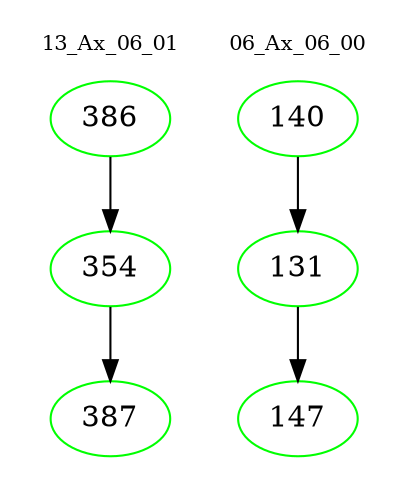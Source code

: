 digraph{
subgraph cluster_0 {
color = white
label = "13_Ax_06_01";
fontsize=10;
T0_386 [label="386", color="green"]
T0_386 -> T0_354 [color="black"]
T0_354 [label="354", color="green"]
T0_354 -> T0_387 [color="black"]
T0_387 [label="387", color="green"]
}
subgraph cluster_1 {
color = white
label = "06_Ax_06_00";
fontsize=10;
T1_140 [label="140", color="green"]
T1_140 -> T1_131 [color="black"]
T1_131 [label="131", color="green"]
T1_131 -> T1_147 [color="black"]
T1_147 [label="147", color="green"]
}
}
